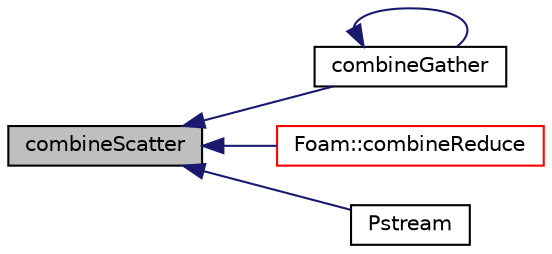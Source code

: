 digraph "combineScatter"
{
  bgcolor="transparent";
  edge [fontname="Helvetica",fontsize="10",labelfontname="Helvetica",labelfontsize="10"];
  node [fontname="Helvetica",fontsize="10",shape=record];
  rankdir="LR";
  Node1 [label="combineScatter",height=0.2,width=0.4,color="black", fillcolor="grey75", style="filled", fontcolor="black"];
  Node1 -> Node2 [dir="back",color="midnightblue",fontsize="10",style="solid",fontname="Helvetica"];
  Node2 [label="combineGather",height=0.2,width=0.4,color="black",URL="$a02068.html#affc3a1954c11e71aafe6072bce9a4942",tooltip="Like above but switches between linear/tree communication. "];
  Node2 -> Node2 [dir="back",color="midnightblue",fontsize="10",style="solid",fontname="Helvetica"];
  Node1 -> Node3 [dir="back",color="midnightblue",fontsize="10",style="solid",fontname="Helvetica"];
  Node3 [label="Foam::combineReduce",height=0.2,width=0.4,color="red",URL="$a10936.html#af09dedba9f523ce6a02baaa029393764"];
  Node1 -> Node4 [dir="back",color="midnightblue",fontsize="10",style="solid",fontname="Helvetica"];
  Node4 [label="Pstream",height=0.2,width=0.4,color="black",URL="$a02068.html#a2b31c5d4673e1c7d7366b8b6bf47830d",tooltip="Construct given optional buffer size. "];
}
